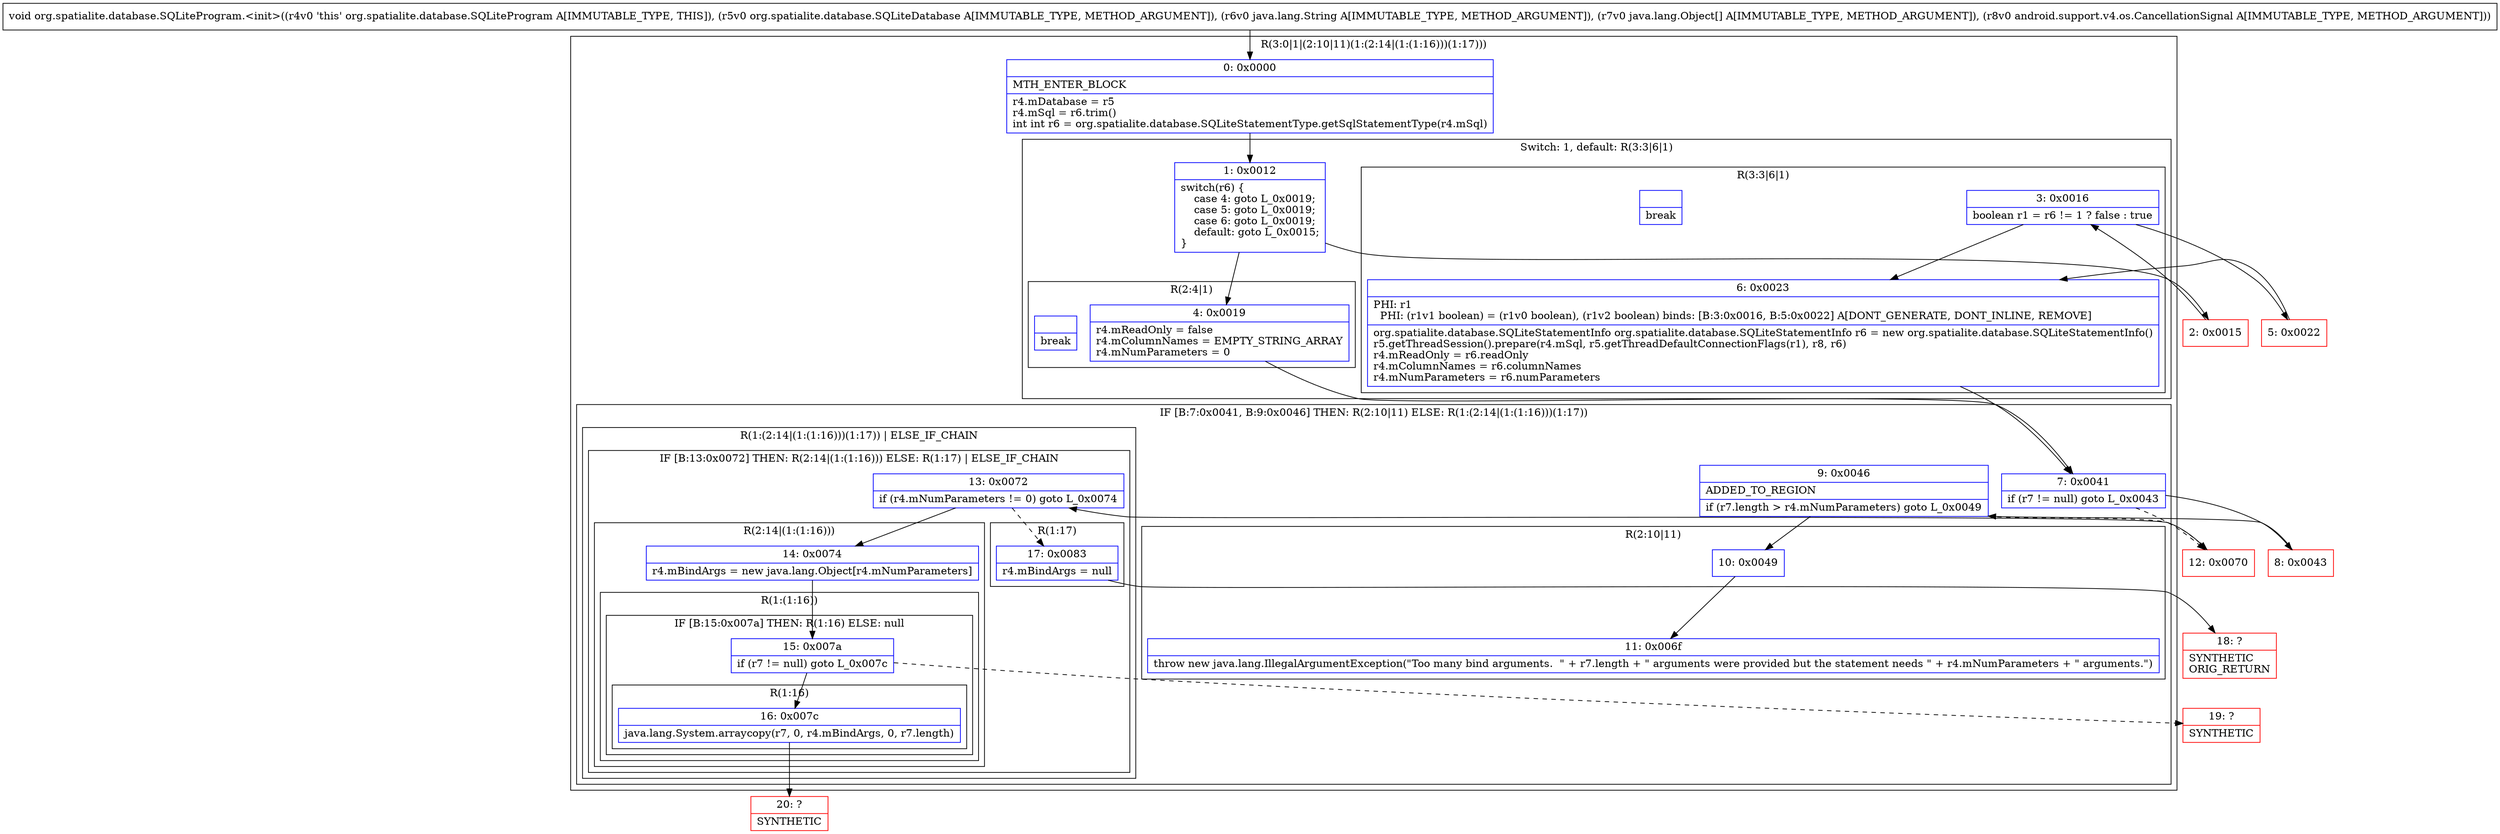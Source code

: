 digraph "CFG fororg.spatialite.database.SQLiteProgram.\<init\>(Lorg\/spatialite\/database\/SQLiteDatabase;Ljava\/lang\/String;[Ljava\/lang\/Object;Landroid\/support\/v4\/os\/CancellationSignal;)V" {
subgraph cluster_Region_1745603087 {
label = "R(3:0|1|(2:10|11)(1:(2:14|(1:(1:16)))(1:17)))";
node [shape=record,color=blue];
Node_0 [shape=record,label="{0\:\ 0x0000|MTH_ENTER_BLOCK\l|r4.mDatabase = r5\lr4.mSql = r6.trim()\lint int r6 = org.spatialite.database.SQLiteStatementType.getSqlStatementType(r4.mSql)\l}"];
subgraph cluster_SwitchRegion_524073541 {
label = "Switch: 1, default: R(3:3|6|1)";
node [shape=record,color=blue];
Node_1 [shape=record,label="{1\:\ 0x0012|switch(r6) \{\l    case 4: goto L_0x0019;\l    case 5: goto L_0x0019;\l    case 6: goto L_0x0019;\l    default: goto L_0x0015;\l\}\l}"];
subgraph cluster_Region_1386308855 {
label = "R(2:4|1)";
node [shape=record,color=blue];
Node_4 [shape=record,label="{4\:\ 0x0019|r4.mReadOnly = false\lr4.mColumnNames = EMPTY_STRING_ARRAY\lr4.mNumParameters = 0\l}"];
Node_InsnContainer_251840632 [shape=record,label="{|break\l}"];
}
subgraph cluster_Region_383465152 {
label = "R(3:3|6|1)";
node [shape=record,color=blue];
Node_3 [shape=record,label="{3\:\ 0x0016|boolean r1 = r6 != 1 ? false : true\l}"];
Node_6 [shape=record,label="{6\:\ 0x0023|PHI: r1 \l  PHI: (r1v1 boolean) = (r1v0 boolean), (r1v2 boolean) binds: [B:3:0x0016, B:5:0x0022] A[DONT_GENERATE, DONT_INLINE, REMOVE]\l|org.spatialite.database.SQLiteStatementInfo org.spatialite.database.SQLiteStatementInfo r6 = new org.spatialite.database.SQLiteStatementInfo()\lr5.getThreadSession().prepare(r4.mSql, r5.getThreadDefaultConnectionFlags(r1), r8, r6)\lr4.mReadOnly = r6.readOnly\lr4.mColumnNames = r6.columnNames\lr4.mNumParameters = r6.numParameters\l}"];
Node_InsnContainer_471643397 [shape=record,label="{|break\l}"];
}
}
subgraph cluster_IfRegion_970423844 {
label = "IF [B:7:0x0041, B:9:0x0046] THEN: R(2:10|11) ELSE: R(1:(2:14|(1:(1:16)))(1:17))";
node [shape=record,color=blue];
Node_7 [shape=record,label="{7\:\ 0x0041|if (r7 != null) goto L_0x0043\l}"];
Node_9 [shape=record,label="{9\:\ 0x0046|ADDED_TO_REGION\l|if (r7.length \> r4.mNumParameters) goto L_0x0049\l}"];
subgraph cluster_Region_1611150133 {
label = "R(2:10|11)";
node [shape=record,color=blue];
Node_10 [shape=record,label="{10\:\ 0x0049}"];
Node_11 [shape=record,label="{11\:\ 0x006f|throw new java.lang.IllegalArgumentException(\"Too many bind arguments.  \" + r7.length + \" arguments were provided but the statement needs \" + r4.mNumParameters + \" arguments.\")\l}"];
}
subgraph cluster_Region_2043700804 {
label = "R(1:(2:14|(1:(1:16)))(1:17)) | ELSE_IF_CHAIN\l";
node [shape=record,color=blue];
subgraph cluster_IfRegion_1917158 {
label = "IF [B:13:0x0072] THEN: R(2:14|(1:(1:16))) ELSE: R(1:17) | ELSE_IF_CHAIN\l";
node [shape=record,color=blue];
Node_13 [shape=record,label="{13\:\ 0x0072|if (r4.mNumParameters != 0) goto L_0x0074\l}"];
subgraph cluster_Region_37304479 {
label = "R(2:14|(1:(1:16)))";
node [shape=record,color=blue];
Node_14 [shape=record,label="{14\:\ 0x0074|r4.mBindArgs = new java.lang.Object[r4.mNumParameters]\l}"];
subgraph cluster_Region_587805302 {
label = "R(1:(1:16))";
node [shape=record,color=blue];
subgraph cluster_IfRegion_1494319637 {
label = "IF [B:15:0x007a] THEN: R(1:16) ELSE: null";
node [shape=record,color=blue];
Node_15 [shape=record,label="{15\:\ 0x007a|if (r7 != null) goto L_0x007c\l}"];
subgraph cluster_Region_870441889 {
label = "R(1:16)";
node [shape=record,color=blue];
Node_16 [shape=record,label="{16\:\ 0x007c|java.lang.System.arraycopy(r7, 0, r4.mBindArgs, 0, r7.length)\l}"];
}
}
}
}
subgraph cluster_Region_2027407490 {
label = "R(1:17)";
node [shape=record,color=blue];
Node_17 [shape=record,label="{17\:\ 0x0083|r4.mBindArgs = null\l}"];
}
}
}
}
}
Node_2 [shape=record,color=red,label="{2\:\ 0x0015}"];
Node_5 [shape=record,color=red,label="{5\:\ 0x0022}"];
Node_8 [shape=record,color=red,label="{8\:\ 0x0043}"];
Node_12 [shape=record,color=red,label="{12\:\ 0x0070}"];
Node_18 [shape=record,color=red,label="{18\:\ ?|SYNTHETIC\lORIG_RETURN\l}"];
Node_19 [shape=record,color=red,label="{19\:\ ?|SYNTHETIC\l}"];
Node_20 [shape=record,color=red,label="{20\:\ ?|SYNTHETIC\l}"];
MethodNode[shape=record,label="{void org.spatialite.database.SQLiteProgram.\<init\>((r4v0 'this' org.spatialite.database.SQLiteProgram A[IMMUTABLE_TYPE, THIS]), (r5v0 org.spatialite.database.SQLiteDatabase A[IMMUTABLE_TYPE, METHOD_ARGUMENT]), (r6v0 java.lang.String A[IMMUTABLE_TYPE, METHOD_ARGUMENT]), (r7v0 java.lang.Object[] A[IMMUTABLE_TYPE, METHOD_ARGUMENT]), (r8v0 android.support.v4.os.CancellationSignal A[IMMUTABLE_TYPE, METHOD_ARGUMENT])) }"];
MethodNode -> Node_0;
Node_0 -> Node_1;
Node_1 -> Node_2;
Node_1 -> Node_4;
Node_4 -> Node_7;
Node_3 -> Node_5;
Node_3 -> Node_6;
Node_6 -> Node_7;
Node_7 -> Node_8;
Node_7 -> Node_12[style=dashed];
Node_9 -> Node_10;
Node_9 -> Node_12[style=dashed];
Node_10 -> Node_11;
Node_13 -> Node_14;
Node_13 -> Node_17[style=dashed];
Node_14 -> Node_15;
Node_15 -> Node_16;
Node_15 -> Node_19[style=dashed];
Node_16 -> Node_20;
Node_17 -> Node_18;
Node_2 -> Node_3;
Node_5 -> Node_6;
Node_8 -> Node_9;
Node_12 -> Node_13;
}

